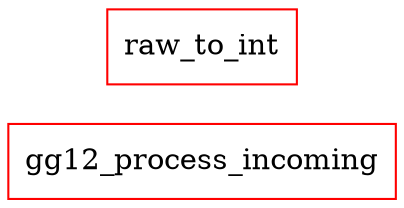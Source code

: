 digraph iftree {
graph [rankdir=LR, concentrate=true];
node [shape=record];
edge [];
gg12_process_incoming [color=red]
raw_to_int [color=red]
}
